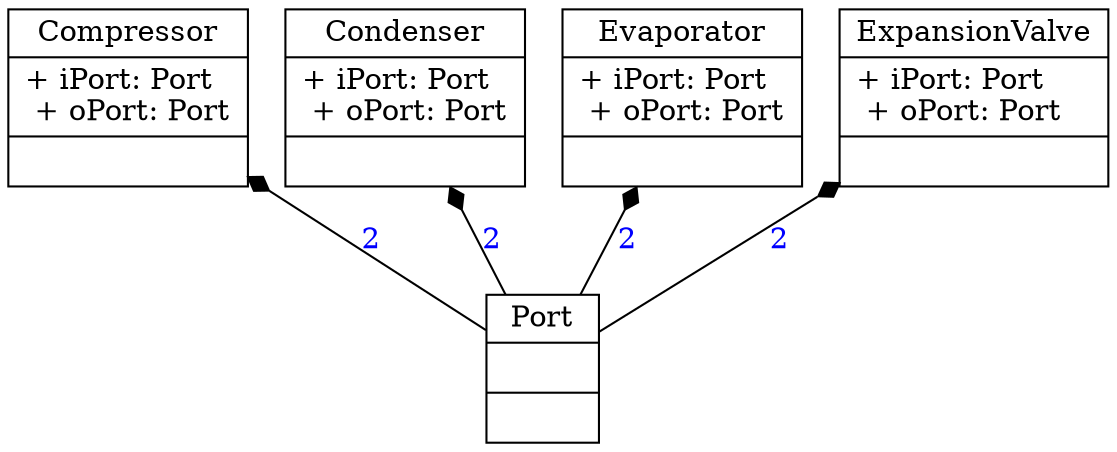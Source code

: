digraph "classes" {
rankdir=BT
charset="utf-8"
"components.compressor.Compressor" [color="black", fontcoor="black", 
              label="{Compressor|
               + iPort: Port\l
               + oPort: Port\l |
                 \l}",
               shape="record", style="solid"];
"components.condenser.Condenser" [color="black", fontcolor="black", 
             label="{Condenser| 
                  + iPort: Port\l
                  + oPort: Port\l |
                   \l}",
                   shape="record", style="solid"];
"components.evaporator.Evaporator" [color="black", fontcolor="black",
            label="{Evaporator|
                  + iPort: Port\l
                  + oPort: Port\l |
                   \l}",
                    shape="record", style="solid"];
"components.expansionvalve.ExpansionValve" [color="black", fontcolor="black",
             label="{ExpansionValve|
                  + iPort: Port\l
                  + oPort: Port\l |
                   \l}",
                 shape="record", style="solid"];

"components.port.Port" [color="black", fontcolor="black", 
               label="{Port|
                        \l|
                        \l}", 
                       shape="record", style="solid"];

"components.port.Port"->{"components.compressor.Compressor",
      "components.condenser.Condenser",
      "components.evaporator.Evaporator",
      "components.expansionvalve.ExpansionValve"}
      [arrowhead="diamond", arrowtail="none",
       fontcolor="blue",
       label="2", style="solid"];
}
